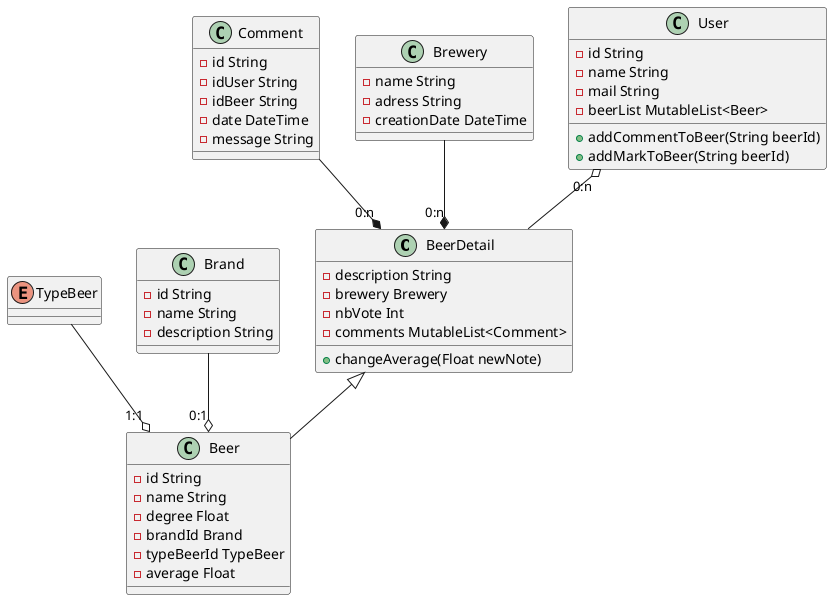 @startuml Schema Objet

class BeerDetail{
    - description String
    - brewery Brewery
    - nbVote Int
    - comments MutableList<Comment>
    + changeAverage(Float newNote)
}

class Beer{
    - id String
    - name String
    - degree Float
    - brandId Brand
    - typeBeerId TypeBeer
    - average Float
}


enum TypeBeer

class Brand {
    - id String
    - name String
    - description String
}

class Comment {
    - id String
    - idUser String
    - idBeer String
    - date DateTime
    - message String
}

class Brewery {
    - name String
    - adress String
    - creationDate DateTime
}

class User {
    - id String
    - name String
    - mail String
    - beerList MutableList<Beer>
    + addCommentToBeer(String beerId)
    + addMarkToBeer(String beerId)
}

BeerDetail <|-- Beer

Brewery --* "0:n" BeerDetail
Comment --* "0:n" BeerDetail
User "0:n" o-- BeerDetail

TypeBeer --o "1:1" Beer
Brand --o "0:1" Beer

@enduml
